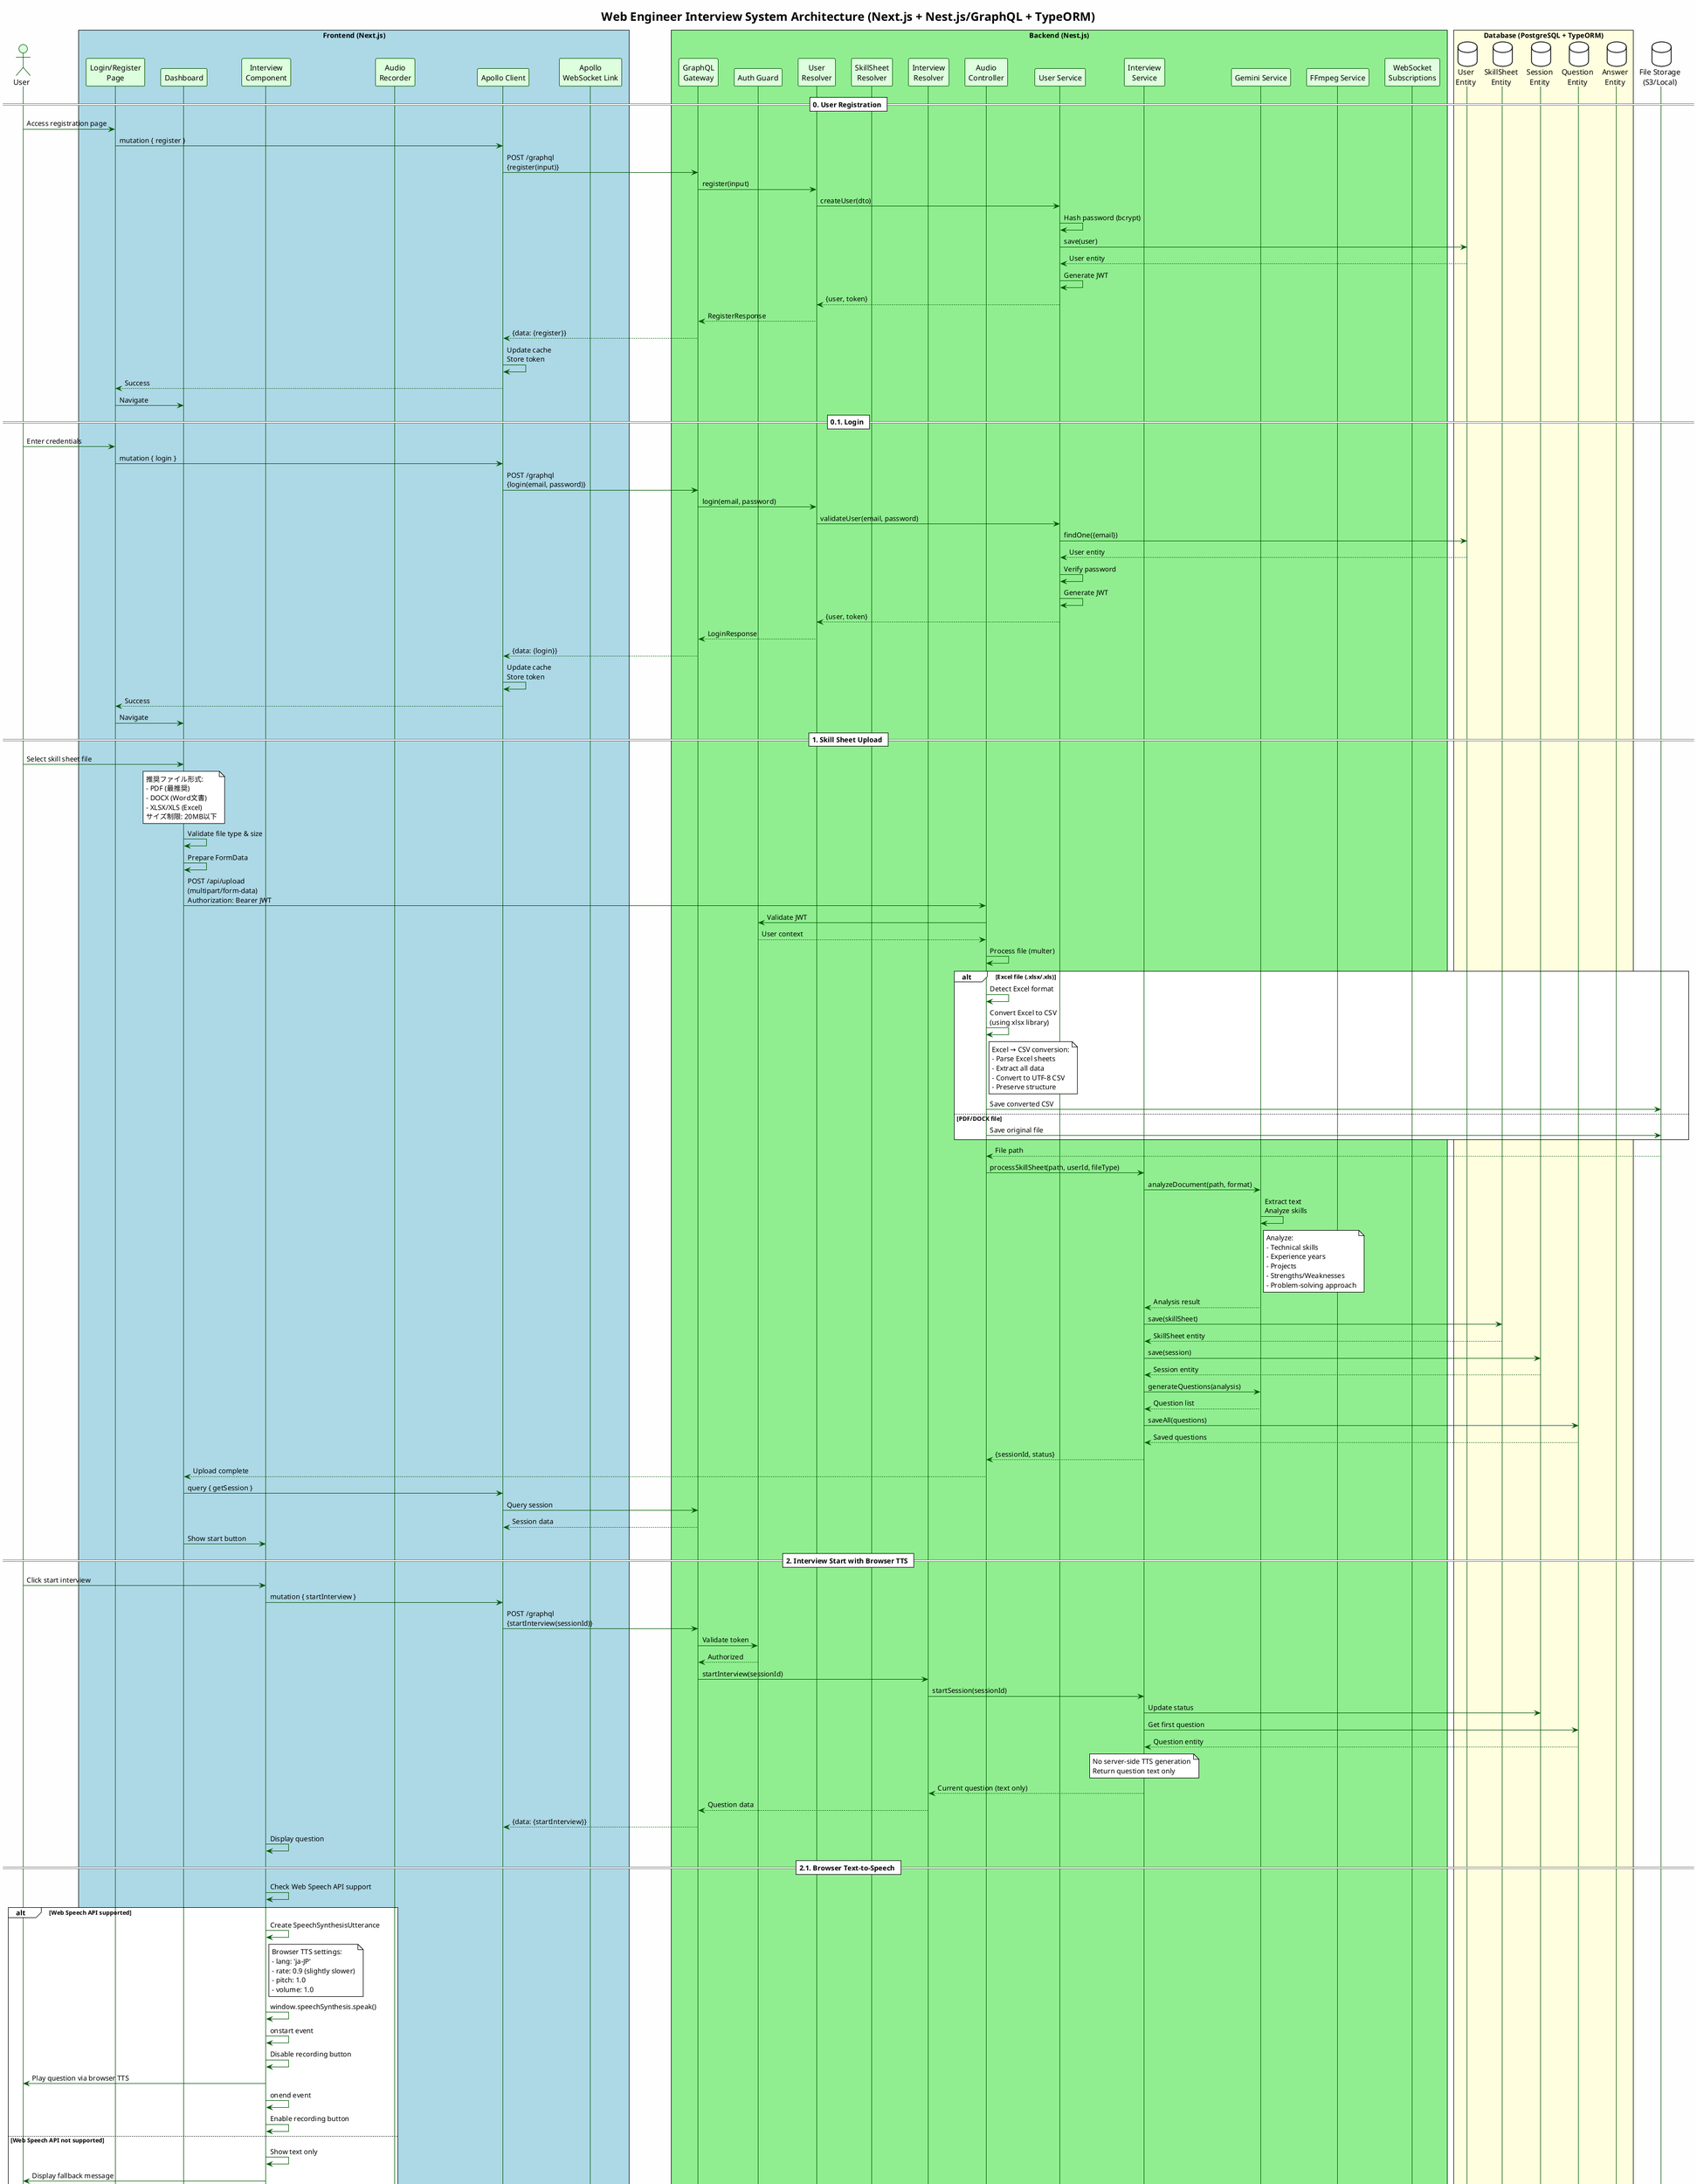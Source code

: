 @startuml web_engineer_interview_system_GraphQL_Architecture
!theme plain
skinparam backgroundColor #FEFEFE
skinparam sequence {
    ArrowColor #005500
    ActorBorderColor #005500
    LifeLineBorderColor #005500
    ParticipantBorderColor #005500
    ParticipantBackgroundColor #DDFFDD
    ActorBackgroundColor #DDFFDD
}

title Web Engineer Interview System Architecture (Next.js + Nest.js/GraphQL + TypeORM)

actor "User" as User
box "Frontend (Next.js)" #LightBlue
    participant "Login/Register\nPage" as AuthPage
    participant "Dashboard" as Dashboard
    participant "Interview\nComponent" as InterviewApp
    participant "Audio\nRecorder" as AudioRecorder
    participant "Apollo Client" as ApolloClient
    participant "Apollo\nWebSocket Link" as WSLink
end box

box "Backend (Nest.js)" #LightGreen
    participant "GraphQL\nGateway" as GraphQLGateway
    participant "Auth Guard" as AuthGuard
    participant "User\nResolver" as UserResolver
    participant "SkillSheet\nResolver" as SkillResolver
    participant "Interview\nResolver" as InterviewResolver
    participant "Audio\nController" as AudioController
    participant "User Service" as UserService
    participant "Interview\nService" as InterviewService
    participant "Gemini Service" as GeminiService
    participant "FFmpeg Service" as FFmpegService
    participant "WebSocket\nSubscriptions" as WSSubscriptions
end box

box "Database (PostgreSQL + TypeORM)" #LightYellow
    database "User\nEntity" as UserDB
    database "SkillSheet\nEntity" as SkillDB
    database "Session\nEntity" as SessionDB
    database "Question\nEntity" as QuestionDB
    database "Answer\nEntity" as AnswerDB
end box

database "File Storage\n(S3/Local)" as FileStorage

== 0. User Registration ==
User -> AuthPage: Access registration page
AuthPage -> ApolloClient: mutation { register }
ApolloClient -> GraphQLGateway: POST /graphql\n{register(input)}
GraphQLGateway -> UserResolver: register(input)
UserResolver -> UserService: createUser(dto)
UserService -> UserService: Hash password (bcrypt)
UserService -> UserDB: save(user)
UserDB --> UserService: User entity
UserService -> UserService: Generate JWT
UserService --> UserResolver: {user, token}
UserResolver --> GraphQLGateway: RegisterResponse
GraphQLGateway --> ApolloClient: {data: {register}}
ApolloClient -> ApolloClient: Update cache\nStore token
ApolloClient --> AuthPage: Success
AuthPage -> Dashboard: Navigate

== 0.1. Login ==
User -> AuthPage: Enter credentials
AuthPage -> ApolloClient: mutation { login }
ApolloClient -> GraphQLGateway: POST /graphql\n{login(email, password)}
GraphQLGateway -> UserResolver: login(email, password)
UserResolver -> UserService: validateUser(email, password)
UserService -> UserDB: findOne({email})
UserDB --> UserService: User entity
UserService -> UserService: Verify password
UserService -> UserService: Generate JWT
UserService --> UserResolver: {user, token}
UserResolver --> GraphQLGateway: LoginResponse
GraphQLGateway --> ApolloClient: {data: {login}}
ApolloClient -> ApolloClient: Update cache\nStore token
ApolloClient --> AuthPage: Success
AuthPage -> Dashboard: Navigate

== 1. Skill Sheet Upload ==
User -> Dashboard: Select skill sheet file
note over Dashboard
推奨ファイル形式:
- PDF (最推奨)
- DOCX (Word文書)
- XLSX/XLS (Excel)
サイズ制限: 20MB以下
end note

Dashboard -> Dashboard: Validate file type & size
Dashboard -> Dashboard: Prepare FormData
Dashboard -> AudioController: POST /api/upload\n(multipart/form-data)\nAuthorization: Bearer JWT
AudioController -> AuthGuard: Validate JWT
AuthGuard --> AudioController: User context
AudioController -> AudioController: Process file (multer)

alt Excel file (.xlsx/.xls)
    AudioController -> AudioController: Detect Excel format
    AudioController -> AudioController: Convert Excel to CSV\n(using xlsx library)
    note right of AudioController
    Excel → CSV conversion:
    - Parse Excel sheets
    - Extract all data
    - Convert to UTF-8 CSV
    - Preserve structure
    end note
    AudioController -> FileStorage: Save converted CSV
else PDF/DOCX file
    AudioController -> FileStorage: Save original file
end

FileStorage --> AudioController: File path

AudioController -> InterviewService: processSkillSheet(path, userId, fileType)
InterviewService -> GeminiService: analyzeDocument(path, format)
GeminiService -> GeminiService: Extract text\nAnalyze skills
note right of GeminiService
Analyze:
- Technical skills
- Experience years
- Projects
- Strengths/Weaknesses
- Problem-solving approach
end note
GeminiService --> InterviewService: Analysis result

InterviewService -> SkillDB: save(skillSheet)
SkillDB --> InterviewService: SkillSheet entity
InterviewService -> SessionDB: save(session)
SessionDB --> InterviewService: Session entity

InterviewService -> GeminiService: generateQuestions(analysis)
GeminiService --> InterviewService: Question list
InterviewService -> QuestionDB: saveAll(questions)
QuestionDB --> InterviewService: Saved questions

InterviewService --> AudioController: {sessionId, status}
AudioController --> Dashboard: Upload complete
Dashboard -> ApolloClient: query { getSession }
ApolloClient -> GraphQLGateway: Query session
GraphQLGateway --> ApolloClient: Session data
Dashboard -> InterviewApp: Show start button

== 2. Interview Start with Browser TTS ==
User -> InterviewApp: Click start interview
InterviewApp -> ApolloClient: mutation { startInterview }
ApolloClient -> GraphQLGateway: POST /graphql\n{startInterview(sessionId)}
GraphQLGateway -> AuthGuard: Validate token
AuthGuard --> GraphQLGateway: Authorized
GraphQLGateway -> InterviewResolver: startInterview(sessionId)
InterviewResolver -> InterviewService: startSession(sessionId)
InterviewService -> SessionDB: Update status
InterviewService -> QuestionDB: Get first question
QuestionDB --> InterviewService: Question entity

note over InterviewService
No server-side TTS generation
Return question text only
end note

InterviewService --> InterviewResolver: Current question (text only)
InterviewResolver --> GraphQLGateway: Question data
GraphQLGateway --> ApolloClient: {data: {startInterview}}
InterviewApp -> InterviewApp: Display question

== 2.1. Browser Text-to-Speech ==
InterviewApp -> InterviewApp: Check Web Speech API support
alt Web Speech API supported
    InterviewApp -> InterviewApp: Create SpeechSynthesisUtterance
    note right of InterviewApp
    Browser TTS settings:
    - lang: 'ja-JP'
    - rate: 0.9 (slightly slower)
    - pitch: 1.0
    - volume: 1.0
    end note
    
    InterviewApp -> InterviewApp: window.speechSynthesis.speak()
    InterviewApp -> InterviewApp: onstart event
    InterviewApp -> InterviewApp: Disable recording button
    InterviewApp -> User: Play question via browser TTS
    
    InterviewApp -> InterviewApp: onend event
    InterviewApp -> InterviewApp: Enable recording button
else Web Speech API not supported
    InterviewApp -> InterviewApp: Show text only
    InterviewApp -> User: Display fallback message
    InterviewApp -> InterviewApp: Enable recording button immediately
end

== 3. Real-time Audio Streaming Setup ==
InterviewApp -> WSLink: subscription { audioTranscription }
WSLink -> GraphQLGateway: WebSocket connection\n(ws://localhost:3000/graphql)
GraphQLGateway -> WSSubscriptions: Register subscription
WSSubscriptions --> GraphQLGateway: Subscription established
GraphQLGateway --> WSLink: Connection confirmed
WSLink --> InterviewApp: Ready for streaming

== 4. Answer Recording with Real-time Transcription ==
User -> AudioRecorder: Start recording
AudioRecorder -> AudioRecorder: getUserMedia()
AudioRecorder -> AudioRecorder: Create MediaRecorder

loop Audio chunks (every 1s)
    AudioRecorder -> AudioRecorder: ondataavailable(chunk)
    AudioRecorder -> AudioController: POST /api/audio/stream\n(audio chunk)\nHeaders: sessionId, questionId
    AudioController -> AuthGuard: Validate JWT
    AuthGuard --> AudioController: Authorized
    
    AudioController -> FFmpegService: convertToWav(chunk)
    FFmpegService --> AudioController: WAV buffer
    
    AudioController -> GeminiService: transcribeAudio(wav)
    GeminiService --> AudioController: Transcript text
    
    AudioController -> InterviewService: appendTranscript(questionId, text)
    InterviewService -> AnswerDB: Update answer
    
    AudioController -> WSSubscriptions: publish('audioTranscription', data)
    WSSubscriptions -> GraphQLGateway: Emit subscription event
    GraphQLGateway -> WSLink: Subscription update
    WSLink -> ApolloClient: New transcription data
    ApolloClient -> InterviewApp: Update UI
    InterviewApp -> User: Show real-time transcript
end

User -> AudioRecorder: Stop recording
AudioRecorder -> ApolloClient: mutation { completeAnswer }
ApolloClient -> GraphQLGateway: POST /graphql\n{completeAnswer(questionId)}
GraphQLGateway -> InterviewResolver: completeAnswer(questionId)
InterviewResolver -> InterviewService: finalizeAnswer(questionId)
InterviewService -> AnswerDB: Update status
InterviewService -> QuestionDB: Get next question
QuestionDB --> InterviewService: Next question
InterviewService --> InterviewResolver: Next question data
InterviewResolver --> GraphQLGateway: Response
GraphQLGateway --> ApolloClient: {data: {completeAnswer}}
InterviewApp -> InterviewApp: Display next question

== 5. Interview Process Continuation ==
note over InterviewApp
Continue with:
1. Motivation questions
2. Technical questions
3. Reverse questions (max 3)
Using same recording flow
end note

== 6. Interview Completion ==
InterviewApp -> ApolloClient: mutation { completeInterview }
ApolloClient -> GraphQLGateway: POST /graphql\n{completeInterview(sessionId)}
GraphQLGateway -> InterviewResolver: completeInterview(sessionId)
InterviewResolver -> InterviewService: completeSession(sessionId)
InterviewService -> SessionDB: Update status
InterviewService -> GeminiService: generateFeedback(answers)
GeminiService -> GeminiService: Analyze all answers
GeminiService --> InterviewService: Feedback & scores
InterviewService -> SessionDB: Save feedback
InterviewService --> InterviewResolver: Interview result
InterviewResolver --> GraphQLGateway: CompleteResponse
GraphQLGateway --> ApolloClient: {data: {completeInterview}}
InterviewApp -> User: Show results & feedback

== Error Handling ==
alt Authentication Error
    AuthGuard --> GraphQLGateway: Unauthorized
    GraphQLGateway --> ApolloClient: GraphQL Error
    ApolloClient -> AuthPage: Redirect to login
else File Upload Error
    AudioController --> Dashboard: HTTP 400/500
    Dashboard -> User: Show error message
else Transcription Error
    GeminiService --> AudioController: Error
    AudioController -> WSSubscriptions: Error event
    WSSubscriptions --> InterviewApp: Error notification
    InterviewApp -> User: Show error state
end

== Architecture Benefits ==
note over GraphQLGateway, InterviewResolver
GraphQL Benefits:
- Single endpoint
- Type-safe schema
- Efficient data fetching
- Real-time subscriptions
- Apollo cache management
end note

note over AudioController
REST Endpoint for:
- File uploads
- Audio streaming
- Binary data handling
end note

note over UserDB, AnswerDB
TypeORM Benefits:
- Entity relationships
- Migrations
- Query builder
- Active Record pattern
end note

@enduml